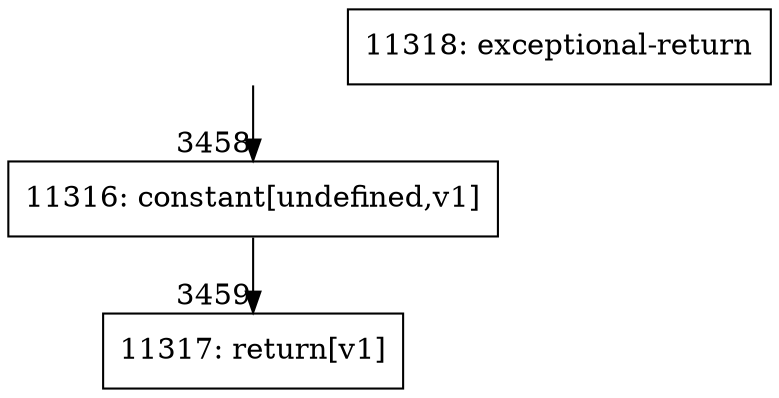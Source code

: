 digraph {
rankdir="TD"
BB_entry117[shape=none,label=""];
BB_entry117 -> BB3458 [tailport=s, headport=n, headlabel="    3458"]
BB3458 [shape=record label="{11316: constant[undefined,v1]}" ] 
BB3458 -> BB3459 [tailport=s, headport=n, headlabel="      3459"]
BB3459 [shape=record label="{11317: return[v1]}" ] 
BB3460 [shape=record label="{11318: exceptional-return}" ] 
//#$~ 1535
}
